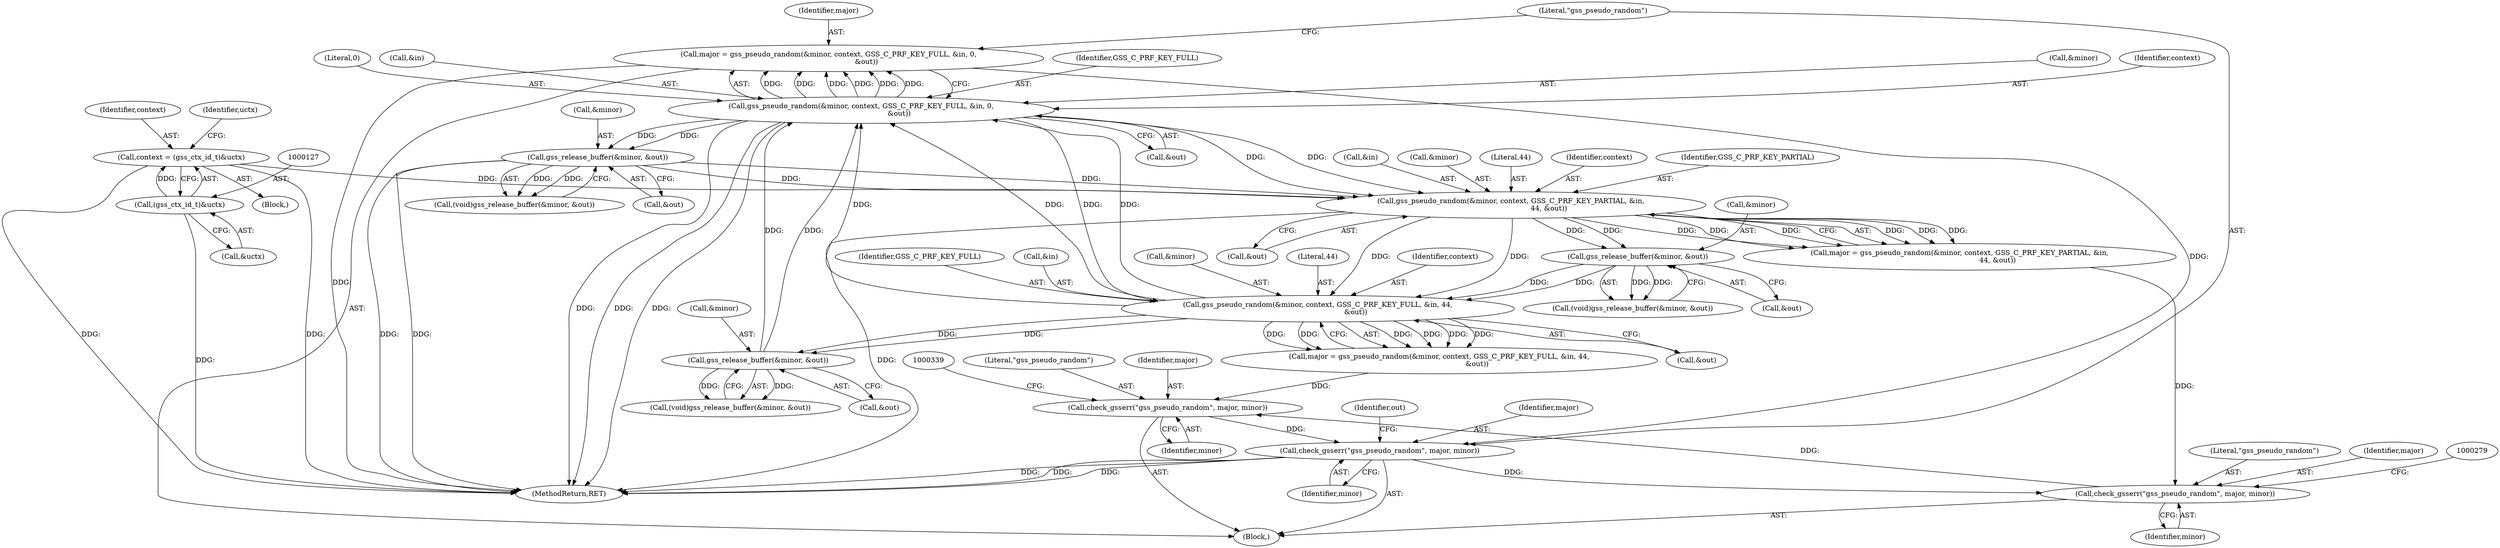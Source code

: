 digraph "0_krb5_82dc33da50338ac84c7b4102dc6513d897d0506a_11@API" {
"1000369" [label="(Call,major = gss_pseudo_random(&minor, context, GSS_C_PRF_KEY_FULL, &in, 0,\n                                  &out))"];
"1000371" [label="(Call,gss_pseudo_random(&minor, context, GSS_C_PRF_KEY_FULL, &in, 0,\n                                  &out))"];
"1000364" [label="(Call,gss_release_buffer(&minor, &out))"];
"1000324" [label="(Call,gss_pseudo_random(&minor, context, GSS_C_PRF_KEY_FULL, &in, 44,\n                                  &out))"];
"1000304" [label="(Call,gss_release_buffer(&minor, &out))"];
"1000264" [label="(Call,gss_pseudo_random(&minor, context, GSS_C_PRF_KEY_PARTIAL, &in,\n                                  44, &out))"];
"1000393" [label="(Call,gss_release_buffer(&minor, &out))"];
"1000124" [label="(Call,context = (gss_ctx_id_t)&uctx)"];
"1000126" [label="(Call,(gss_ctx_id_t)&uctx)"];
"1000381" [label="(Call,check_gsserr(\"gss_pseudo_random\", major, minor))"];
"1000274" [label="(Call,check_gsserr(\"gss_pseudo_random\", major, minor))"];
"1000334" [label="(Call,check_gsserr(\"gss_pseudo_random\", major, minor))"];
"1000268" [label="(Identifier,GSS_C_PRF_KEY_PARTIAL)"];
"1000324" [label="(Call,gss_pseudo_random(&minor, context, GSS_C_PRF_KEY_FULL, &in, 44,\n                                  &out))"];
"1000382" [label="(Literal,\"gss_pseudo_random\")"];
"1000374" [label="(Identifier,context)"];
"1000274" [label="(Call,check_gsserr(\"gss_pseudo_random\", major, minor))"];
"1000269" [label="(Call,&in)"];
"1000128" [label="(Call,&uctx)"];
"1000370" [label="(Identifier,major)"];
"1000272" [label="(Call,&out)"];
"1000302" [label="(Call,(void)gss_release_buffer(&minor, &out))"];
"1000371" [label="(Call,gss_pseudo_random(&minor, context, GSS_C_PRF_KEY_FULL, &in, 0,\n                                  &out))"];
"1000393" [label="(Call,gss_release_buffer(&minor, &out))"];
"1000331" [label="(Literal,44)"];
"1000384" [label="(Identifier,minor)"];
"1000378" [label="(Literal,0)"];
"1000265" [label="(Call,&minor)"];
"1000365" [label="(Call,&minor)"];
"1000132" [label="(Identifier,uctx)"];
"1000406" [label="(MethodReturn,RET)"];
"1000376" [label="(Call,&in)"];
"1000328" [label="(Identifier,GSS_C_PRF_KEY_FULL)"];
"1000271" [label="(Literal,44)"];
"1000394" [label="(Call,&minor)"];
"1000108" [label="(Block,)"];
"1000277" [label="(Identifier,minor)"];
"1000125" [label="(Identifier,context)"];
"1000334" [label="(Call,check_gsserr(\"gss_pseudo_random\", major, minor))"];
"1000275" [label="(Literal,\"gss_pseudo_random\")"];
"1000367" [label="(Call,&out)"];
"1000383" [label="(Identifier,major)"];
"1000264" [label="(Call,gss_pseudo_random(&minor, context, GSS_C_PRF_KEY_PARTIAL, &in,\n                                  44, &out))"];
"1000364" [label="(Call,gss_release_buffer(&minor, &out))"];
"1000322" [label="(Call,major = gss_pseudo_random(&minor, context, GSS_C_PRF_KEY_FULL, &in, 44,\n                                  &out))"];
"1000329" [label="(Call,&in)"];
"1000304" [label="(Call,gss_release_buffer(&minor, &out))"];
"1000262" [label="(Call,major = gss_pseudo_random(&minor, context, GSS_C_PRF_KEY_PARTIAL, &in,\n                                  44, &out))"];
"1000391" [label="(Call,(void)gss_release_buffer(&minor, &out))"];
"1000396" [label="(Call,&out)"];
"1000388" [label="(Identifier,out)"];
"1000372" [label="(Call,&minor)"];
"1000305" [label="(Call,&minor)"];
"1000381" [label="(Call,check_gsserr(\"gss_pseudo_random\", major, minor))"];
"1000307" [label="(Call,&out)"];
"1000369" [label="(Call,major = gss_pseudo_random(&minor, context, GSS_C_PRF_KEY_FULL, &in, 0,\n                                  &out))"];
"1000327" [label="(Identifier,context)"];
"1000375" [label="(Identifier,GSS_C_PRF_KEY_FULL)"];
"1000337" [label="(Identifier,minor)"];
"1000335" [label="(Literal,\"gss_pseudo_random\")"];
"1000325" [label="(Call,&minor)"];
"1000126" [label="(Call,(gss_ctx_id_t)&uctx)"];
"1000183" [label="(Block,)"];
"1000379" [label="(Call,&out)"];
"1000336" [label="(Identifier,major)"];
"1000332" [label="(Call,&out)"];
"1000276" [label="(Identifier,major)"];
"1000267" [label="(Identifier,context)"];
"1000362" [label="(Call,(void)gss_release_buffer(&minor, &out))"];
"1000124" [label="(Call,context = (gss_ctx_id_t)&uctx)"];
"1000369" -> "1000183"  [label="AST: "];
"1000369" -> "1000371"  [label="CFG: "];
"1000370" -> "1000369"  [label="AST: "];
"1000371" -> "1000369"  [label="AST: "];
"1000382" -> "1000369"  [label="CFG: "];
"1000369" -> "1000406"  [label="DDG: "];
"1000371" -> "1000369"  [label="DDG: "];
"1000371" -> "1000369"  [label="DDG: "];
"1000371" -> "1000369"  [label="DDG: "];
"1000371" -> "1000369"  [label="DDG: "];
"1000371" -> "1000369"  [label="DDG: "];
"1000371" -> "1000369"  [label="DDG: "];
"1000369" -> "1000381"  [label="DDG: "];
"1000371" -> "1000379"  [label="CFG: "];
"1000372" -> "1000371"  [label="AST: "];
"1000374" -> "1000371"  [label="AST: "];
"1000375" -> "1000371"  [label="AST: "];
"1000376" -> "1000371"  [label="AST: "];
"1000378" -> "1000371"  [label="AST: "];
"1000379" -> "1000371"  [label="AST: "];
"1000371" -> "1000406"  [label="DDG: "];
"1000371" -> "1000406"  [label="DDG: "];
"1000371" -> "1000406"  [label="DDG: "];
"1000371" -> "1000264"  [label="DDG: "];
"1000371" -> "1000264"  [label="DDG: "];
"1000371" -> "1000324"  [label="DDG: "];
"1000364" -> "1000371"  [label="DDG: "];
"1000364" -> "1000371"  [label="DDG: "];
"1000324" -> "1000371"  [label="DDG: "];
"1000324" -> "1000371"  [label="DDG: "];
"1000324" -> "1000371"  [label="DDG: "];
"1000371" -> "1000393"  [label="DDG: "];
"1000371" -> "1000393"  [label="DDG: "];
"1000364" -> "1000362"  [label="AST: "];
"1000364" -> "1000367"  [label="CFG: "];
"1000365" -> "1000364"  [label="AST: "];
"1000367" -> "1000364"  [label="AST: "];
"1000362" -> "1000364"  [label="CFG: "];
"1000364" -> "1000362"  [label="DDG: "];
"1000364" -> "1000362"  [label="DDG: "];
"1000324" -> "1000364"  [label="DDG: "];
"1000324" -> "1000364"  [label="DDG: "];
"1000324" -> "1000322"  [label="AST: "];
"1000324" -> "1000332"  [label="CFG: "];
"1000325" -> "1000324"  [label="AST: "];
"1000327" -> "1000324"  [label="AST: "];
"1000328" -> "1000324"  [label="AST: "];
"1000329" -> "1000324"  [label="AST: "];
"1000331" -> "1000324"  [label="AST: "];
"1000332" -> "1000324"  [label="AST: "];
"1000322" -> "1000324"  [label="CFG: "];
"1000324" -> "1000322"  [label="DDG: "];
"1000324" -> "1000322"  [label="DDG: "];
"1000324" -> "1000322"  [label="DDG: "];
"1000324" -> "1000322"  [label="DDG: "];
"1000324" -> "1000322"  [label="DDG: "];
"1000324" -> "1000322"  [label="DDG: "];
"1000304" -> "1000324"  [label="DDG: "];
"1000304" -> "1000324"  [label="DDG: "];
"1000264" -> "1000324"  [label="DDG: "];
"1000264" -> "1000324"  [label="DDG: "];
"1000304" -> "1000302"  [label="AST: "];
"1000304" -> "1000307"  [label="CFG: "];
"1000305" -> "1000304"  [label="AST: "];
"1000307" -> "1000304"  [label="AST: "];
"1000302" -> "1000304"  [label="CFG: "];
"1000304" -> "1000302"  [label="DDG: "];
"1000304" -> "1000302"  [label="DDG: "];
"1000264" -> "1000304"  [label="DDG: "];
"1000264" -> "1000304"  [label="DDG: "];
"1000264" -> "1000262"  [label="AST: "];
"1000264" -> "1000272"  [label="CFG: "];
"1000265" -> "1000264"  [label="AST: "];
"1000267" -> "1000264"  [label="AST: "];
"1000268" -> "1000264"  [label="AST: "];
"1000269" -> "1000264"  [label="AST: "];
"1000271" -> "1000264"  [label="AST: "];
"1000272" -> "1000264"  [label="AST: "];
"1000262" -> "1000264"  [label="CFG: "];
"1000264" -> "1000406"  [label="DDG: "];
"1000264" -> "1000262"  [label="DDG: "];
"1000264" -> "1000262"  [label="DDG: "];
"1000264" -> "1000262"  [label="DDG: "];
"1000264" -> "1000262"  [label="DDG: "];
"1000264" -> "1000262"  [label="DDG: "];
"1000264" -> "1000262"  [label="DDG: "];
"1000393" -> "1000264"  [label="DDG: "];
"1000393" -> "1000264"  [label="DDG: "];
"1000124" -> "1000264"  [label="DDG: "];
"1000393" -> "1000391"  [label="AST: "];
"1000393" -> "1000396"  [label="CFG: "];
"1000394" -> "1000393"  [label="AST: "];
"1000396" -> "1000393"  [label="AST: "];
"1000391" -> "1000393"  [label="CFG: "];
"1000393" -> "1000406"  [label="DDG: "];
"1000393" -> "1000406"  [label="DDG: "];
"1000393" -> "1000391"  [label="DDG: "];
"1000393" -> "1000391"  [label="DDG: "];
"1000124" -> "1000108"  [label="AST: "];
"1000124" -> "1000126"  [label="CFG: "];
"1000125" -> "1000124"  [label="AST: "];
"1000126" -> "1000124"  [label="AST: "];
"1000132" -> "1000124"  [label="CFG: "];
"1000124" -> "1000406"  [label="DDG: "];
"1000124" -> "1000406"  [label="DDG: "];
"1000126" -> "1000124"  [label="DDG: "];
"1000126" -> "1000128"  [label="CFG: "];
"1000127" -> "1000126"  [label="AST: "];
"1000128" -> "1000126"  [label="AST: "];
"1000126" -> "1000406"  [label="DDG: "];
"1000381" -> "1000183"  [label="AST: "];
"1000381" -> "1000384"  [label="CFG: "];
"1000382" -> "1000381"  [label="AST: "];
"1000383" -> "1000381"  [label="AST: "];
"1000384" -> "1000381"  [label="AST: "];
"1000388" -> "1000381"  [label="CFG: "];
"1000381" -> "1000406"  [label="DDG: "];
"1000381" -> "1000406"  [label="DDG: "];
"1000381" -> "1000406"  [label="DDG: "];
"1000381" -> "1000274"  [label="DDG: "];
"1000334" -> "1000381"  [label="DDG: "];
"1000274" -> "1000183"  [label="AST: "];
"1000274" -> "1000277"  [label="CFG: "];
"1000275" -> "1000274"  [label="AST: "];
"1000276" -> "1000274"  [label="AST: "];
"1000277" -> "1000274"  [label="AST: "];
"1000279" -> "1000274"  [label="CFG: "];
"1000262" -> "1000274"  [label="DDG: "];
"1000274" -> "1000334"  [label="DDG: "];
"1000334" -> "1000183"  [label="AST: "];
"1000334" -> "1000337"  [label="CFG: "];
"1000335" -> "1000334"  [label="AST: "];
"1000336" -> "1000334"  [label="AST: "];
"1000337" -> "1000334"  [label="AST: "];
"1000339" -> "1000334"  [label="CFG: "];
"1000322" -> "1000334"  [label="DDG: "];
}
